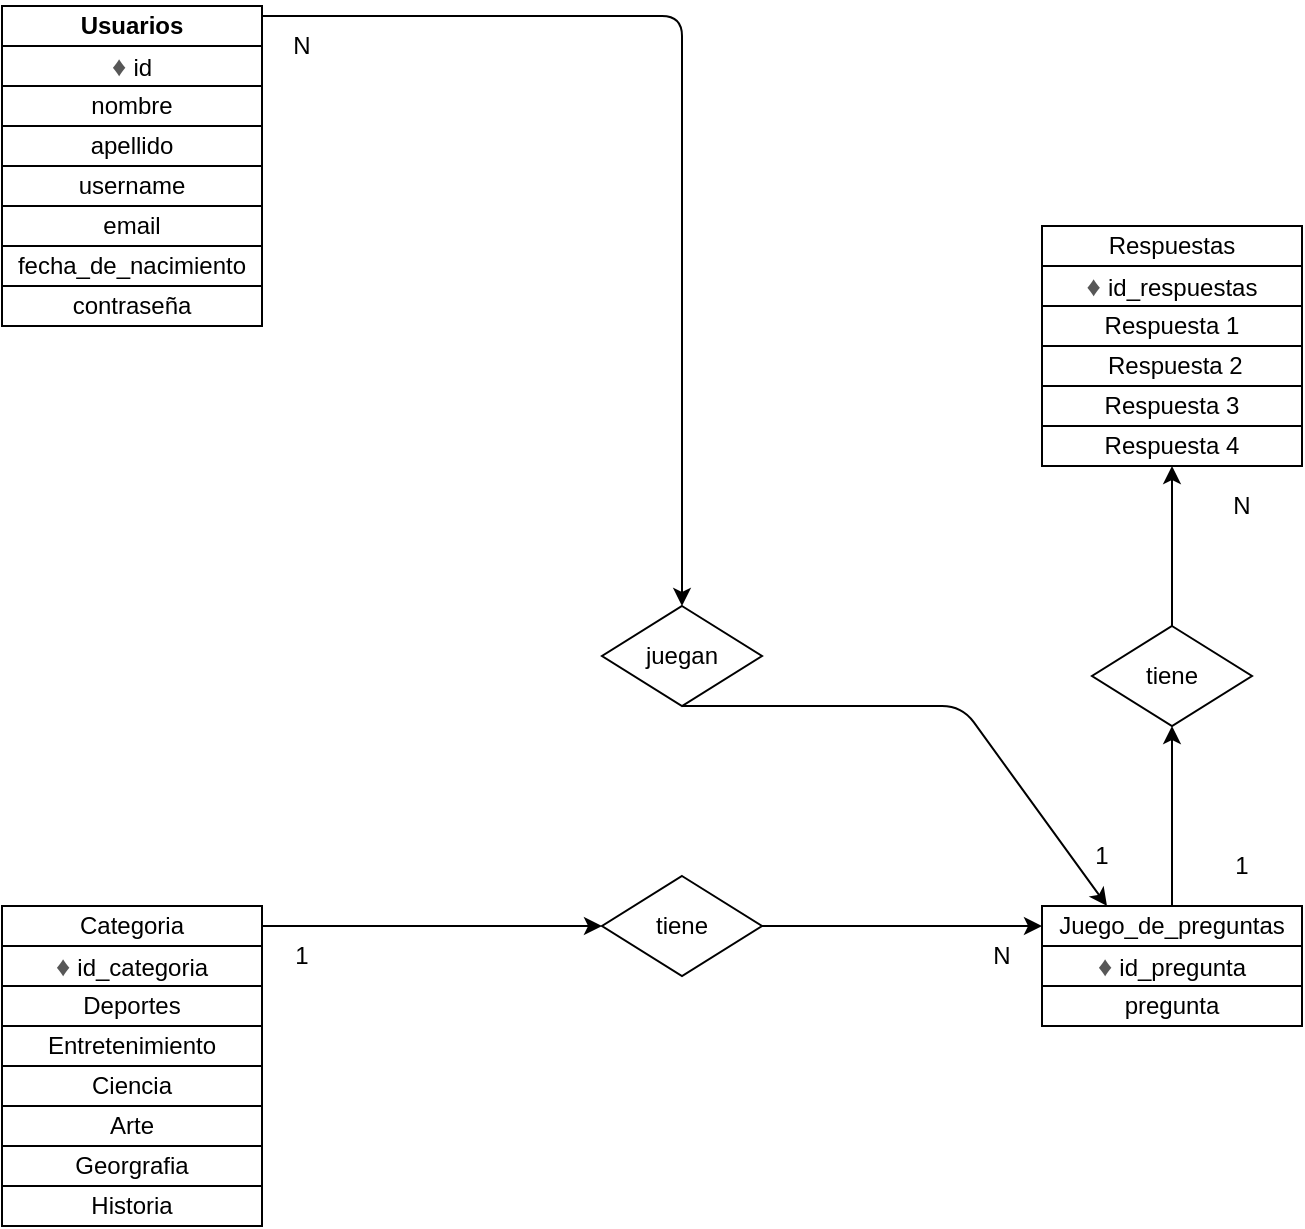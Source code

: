 <mxfile version="12.6.2" type="device"><diagram id="C5RBs43oDa-KdzZeNtuy" name="Page-1"><mxGraphModel dx="1038" dy="499" grid="1" gridSize="10" guides="1" tooltips="1" connect="1" arrows="1" fold="1" page="1" pageScale="1" pageWidth="827" pageHeight="1169" math="0" shadow="0"><root><mxCell id="WIyWlLk6GJQsqaUBKTNV-0"/><mxCell id="WIyWlLk6GJQsqaUBKTNV-1" parent="WIyWlLk6GJQsqaUBKTNV-0"/><mxCell id="Rk0K6Use2tf5xPoz9WEp-2" value="&lt;b&gt;Usuarios&lt;/b&gt;" style="rounded=0;whiteSpace=wrap;html=1;" parent="WIyWlLk6GJQsqaUBKTNV-1" vertex="1"><mxGeometry x="30" y="20" width="130" height="20" as="geometry"/></mxCell><mxCell id="Rk0K6Use2tf5xPoz9WEp-3" value="&lt;span style=&quot;color: rgb(87 , 87 , 87) ; font-family: &amp;#34;lato&amp;#34; , &amp;#34;roboto&amp;#34; , &amp;#34;helvetica&amp;#34; , &amp;#34;helvetica neue&amp;#34; , &amp;#34;arial&amp;#34; , sans-serif ; font-size: 14px ; background-color: rgb(255 , 255 , 255)&quot;&gt;♦&amp;nbsp;&lt;/span&gt;id" style="rounded=0;whiteSpace=wrap;html=1;" parent="WIyWlLk6GJQsqaUBKTNV-1" vertex="1"><mxGeometry x="30" y="40" width="130" height="20" as="geometry"/></mxCell><mxCell id="Rk0K6Use2tf5xPoz9WEp-4" value="nombre" style="rounded=0;whiteSpace=wrap;html=1;" parent="WIyWlLk6GJQsqaUBKTNV-1" vertex="1"><mxGeometry x="30" y="60" width="130" height="20" as="geometry"/></mxCell><mxCell id="Rk0K6Use2tf5xPoz9WEp-5" value="apellido" style="rounded=0;whiteSpace=wrap;html=1;" parent="WIyWlLk6GJQsqaUBKTNV-1" vertex="1"><mxGeometry x="30" y="80" width="130" height="20" as="geometry"/></mxCell><mxCell id="Rk0K6Use2tf5xPoz9WEp-6" value="username" style="rounded=0;whiteSpace=wrap;html=1;" parent="WIyWlLk6GJQsqaUBKTNV-1" vertex="1"><mxGeometry x="30" y="100" width="130" height="20" as="geometry"/></mxCell><mxCell id="Rk0K6Use2tf5xPoz9WEp-7" value="email" style="rounded=0;whiteSpace=wrap;html=1;" parent="WIyWlLk6GJQsqaUBKTNV-1" vertex="1"><mxGeometry x="30" y="120" width="130" height="20" as="geometry"/></mxCell><mxCell id="Rk0K6Use2tf5xPoz9WEp-8" value="fecha_de_nacimiento" style="rounded=0;whiteSpace=wrap;html=1;" parent="WIyWlLk6GJQsqaUBKTNV-1" vertex="1"><mxGeometry x="30" y="140" width="130" height="20" as="geometry"/></mxCell><mxCell id="Rk0K6Use2tf5xPoz9WEp-12" value="contraseña" style="rounded=0;whiteSpace=wrap;html=1;" parent="WIyWlLk6GJQsqaUBKTNV-1" vertex="1"><mxGeometry x="30" y="160" width="130" height="20" as="geometry"/></mxCell><mxCell id="Rk0K6Use2tf5xPoz9WEp-14" value="Categoria" style="rounded=0;whiteSpace=wrap;html=1;" parent="WIyWlLk6GJQsqaUBKTNV-1" vertex="1"><mxGeometry x="30" y="470" width="130" height="20" as="geometry"/></mxCell><mxCell id="Rk0K6Use2tf5xPoz9WEp-15" value="&lt;span style=&quot;color: rgb(87 , 87 , 87) ; font-family: &amp;#34;lato&amp;#34; , &amp;#34;roboto&amp;#34; , &amp;#34;helvetica&amp;#34; , &amp;#34;helvetica neue&amp;#34; , &amp;#34;arial&amp;#34; , sans-serif ; font-size: 14px ; background-color: rgb(255 , 255 , 255)&quot;&gt;♦&amp;nbsp;&lt;/span&gt;id_categoria" style="rounded=0;whiteSpace=wrap;html=1;" parent="WIyWlLk6GJQsqaUBKTNV-1" vertex="1"><mxGeometry x="30" y="490" width="130" height="20" as="geometry"/></mxCell><mxCell id="Rk0K6Use2tf5xPoz9WEp-16" value="Deportes" style="rounded=0;whiteSpace=wrap;html=1;" parent="WIyWlLk6GJQsqaUBKTNV-1" vertex="1"><mxGeometry x="30" y="510" width="130" height="20" as="geometry"/></mxCell><mxCell id="Rk0K6Use2tf5xPoz9WEp-17" value="Entretenimiento" style="rounded=0;whiteSpace=wrap;html=1;" parent="WIyWlLk6GJQsqaUBKTNV-1" vertex="1"><mxGeometry x="30" y="530" width="130" height="20" as="geometry"/></mxCell><mxCell id="Rk0K6Use2tf5xPoz9WEp-18" value="Ciencia" style="rounded=0;whiteSpace=wrap;html=1;" parent="WIyWlLk6GJQsqaUBKTNV-1" vertex="1"><mxGeometry x="30" y="550" width="130" height="20" as="geometry"/></mxCell><mxCell id="Rk0K6Use2tf5xPoz9WEp-19" value="Arte" style="rounded=0;whiteSpace=wrap;html=1;" parent="WIyWlLk6GJQsqaUBKTNV-1" vertex="1"><mxGeometry x="30" y="570" width="130" height="20" as="geometry"/></mxCell><mxCell id="Rk0K6Use2tf5xPoz9WEp-20" value="Georgrafia" style="rounded=0;whiteSpace=wrap;html=1;" parent="WIyWlLk6GJQsqaUBKTNV-1" vertex="1"><mxGeometry x="30" y="590" width="130" height="20" as="geometry"/></mxCell><mxCell id="Rk0K6Use2tf5xPoz9WEp-21" value="Juego_de_preguntas" style="rounded=0;whiteSpace=wrap;html=1;" parent="WIyWlLk6GJQsqaUBKTNV-1" vertex="1"><mxGeometry x="550" y="470" width="130" height="20" as="geometry"/></mxCell><mxCell id="Rk0K6Use2tf5xPoz9WEp-22" value="&lt;span style=&quot;color: rgb(87 , 87 , 87) ; font-family: &amp;#34;lato&amp;#34; , &amp;#34;roboto&amp;#34; , &amp;#34;helvetica&amp;#34; , &amp;#34;helvetica neue&amp;#34; , &amp;#34;arial&amp;#34; , sans-serif ; font-size: 14px ; background-color: rgb(255 , 255 , 255)&quot;&gt;♦&amp;nbsp;&lt;/span&gt;id_pregunta" style="rounded=0;whiteSpace=wrap;html=1;" parent="WIyWlLk6GJQsqaUBKTNV-1" vertex="1"><mxGeometry x="550" y="490" width="130" height="20" as="geometry"/></mxCell><mxCell id="Rk0K6Use2tf5xPoz9WEp-23" value="Respuestas" style="rounded=0;whiteSpace=wrap;html=1;" parent="WIyWlLk6GJQsqaUBKTNV-1" vertex="1"><mxGeometry x="550" y="130" width="130" height="20" as="geometry"/></mxCell><mxCell id="Rk0K6Use2tf5xPoz9WEp-24" value="Respuesta 1" style="rounded=0;whiteSpace=wrap;html=1;" parent="WIyWlLk6GJQsqaUBKTNV-1" vertex="1"><mxGeometry x="550" y="170" width="130" height="20" as="geometry"/></mxCell><mxCell id="Rk0K6Use2tf5xPoz9WEp-25" value="&amp;nbsp;Respuesta 2" style="rounded=0;whiteSpace=wrap;html=1;" parent="WIyWlLk6GJQsqaUBKTNV-1" vertex="1"><mxGeometry x="550" y="190" width="130" height="20" as="geometry"/></mxCell><mxCell id="Rk0K6Use2tf5xPoz9WEp-26" value="Respuesta 3" style="rounded=0;whiteSpace=wrap;html=1;" parent="WIyWlLk6GJQsqaUBKTNV-1" vertex="1"><mxGeometry x="550" y="210" width="130" height="20" as="geometry"/></mxCell><mxCell id="Rk0K6Use2tf5xPoz9WEp-27" value="Respuesta 4" style="rounded=0;whiteSpace=wrap;html=1;" parent="WIyWlLk6GJQsqaUBKTNV-1" vertex="1"><mxGeometry x="550" y="230" width="130" height="20" as="geometry"/></mxCell><mxCell id="Rk0K6Use2tf5xPoz9WEp-28" value="" style="endArrow=classic;html=1;exitX=1;exitY=0.5;exitDx=0;exitDy=0;entryX=0;entryY=0.5;entryDx=0;entryDy=0;" parent="WIyWlLk6GJQsqaUBKTNV-1" source="Rk0K6Use2tf5xPoz9WEp-14" target="Rk0K6Use2tf5xPoz9WEp-31" edge="1"><mxGeometry width="50" height="50" relative="1" as="geometry"><mxPoint x="30" y="680" as="sourcePoint"/><mxPoint x="270" y="440" as="targetPoint"/></mxGeometry></mxCell><mxCell id="Rk0K6Use2tf5xPoz9WEp-29" value="1" style="text;html=1;strokeColor=none;fillColor=none;align=center;verticalAlign=middle;whiteSpace=wrap;rounded=0;" parent="WIyWlLk6GJQsqaUBKTNV-1" vertex="1"><mxGeometry x="160" y="485" width="40" height="20" as="geometry"/></mxCell><mxCell id="Rk0K6Use2tf5xPoz9WEp-30" value="N" style="text;html=1;strokeColor=none;fillColor=none;align=center;verticalAlign=middle;whiteSpace=wrap;rounded=0;" parent="WIyWlLk6GJQsqaUBKTNV-1" vertex="1"><mxGeometry x="510" y="485" width="40" height="20" as="geometry"/></mxCell><mxCell id="Rk0K6Use2tf5xPoz9WEp-31" value="tiene" style="rhombus;whiteSpace=wrap;html=1;" parent="WIyWlLk6GJQsqaUBKTNV-1" vertex="1"><mxGeometry x="330" y="455" width="80" height="50" as="geometry"/></mxCell><mxCell id="Rk0K6Use2tf5xPoz9WEp-32" value="" style="endArrow=classic;html=1;entryX=0;entryY=0.5;entryDx=0;entryDy=0;" parent="WIyWlLk6GJQsqaUBKTNV-1" target="Rk0K6Use2tf5xPoz9WEp-21" edge="1"><mxGeometry width="50" height="50" relative="1" as="geometry"><mxPoint x="410" y="480" as="sourcePoint"/><mxPoint x="460" y="430" as="targetPoint"/></mxGeometry></mxCell><mxCell id="Rk0K6Use2tf5xPoz9WEp-33" value="tiene" style="rhombus;whiteSpace=wrap;html=1;" parent="WIyWlLk6GJQsqaUBKTNV-1" vertex="1"><mxGeometry x="575" y="330" width="80" height="50" as="geometry"/></mxCell><mxCell id="Rk0K6Use2tf5xPoz9WEp-34" value="" style="endArrow=classic;html=1;entryX=0.5;entryY=1;entryDx=0;entryDy=0;exitX=0.5;exitY=0;exitDx=0;exitDy=0;" parent="WIyWlLk6GJQsqaUBKTNV-1" source="Rk0K6Use2tf5xPoz9WEp-21" target="Rk0K6Use2tf5xPoz9WEp-33" edge="1"><mxGeometry width="50" height="50" relative="1" as="geometry"><mxPoint x="620" y="470" as="sourcePoint"/><mxPoint x="670" y="420" as="targetPoint"/></mxGeometry></mxCell><mxCell id="Rk0K6Use2tf5xPoz9WEp-35" value="" style="endArrow=classic;html=1;exitX=0.5;exitY=0;exitDx=0;exitDy=0;entryX=0.5;entryY=1;entryDx=0;entryDy=0;" parent="WIyWlLk6GJQsqaUBKTNV-1" source="Rk0K6Use2tf5xPoz9WEp-33" target="Rk0K6Use2tf5xPoz9WEp-27" edge="1"><mxGeometry width="50" height="50" relative="1" as="geometry"><mxPoint x="30" y="680" as="sourcePoint"/><mxPoint x="80" y="630" as="targetPoint"/></mxGeometry></mxCell><mxCell id="Rk0K6Use2tf5xPoz9WEp-36" value="1" style="text;html=1;strokeColor=none;fillColor=none;align=center;verticalAlign=middle;whiteSpace=wrap;rounded=0;" parent="WIyWlLk6GJQsqaUBKTNV-1" vertex="1"><mxGeometry x="630" y="440" width="40" height="20" as="geometry"/></mxCell><mxCell id="Rk0K6Use2tf5xPoz9WEp-37" value="N" style="text;html=1;strokeColor=none;fillColor=none;align=center;verticalAlign=middle;whiteSpace=wrap;rounded=0;" parent="WIyWlLk6GJQsqaUBKTNV-1" vertex="1"><mxGeometry x="630" y="260" width="40" height="20" as="geometry"/></mxCell><mxCell id="Rk0K6Use2tf5xPoz9WEp-40" value="juegan" style="rhombus;whiteSpace=wrap;html=1;" parent="WIyWlLk6GJQsqaUBKTNV-1" vertex="1"><mxGeometry x="330" y="320" width="80" height="50" as="geometry"/></mxCell><mxCell id="Rk0K6Use2tf5xPoz9WEp-41" value="" style="endArrow=classic;html=1;entryX=0.5;entryY=0;entryDx=0;entryDy=0;exitX=1;exitY=0.25;exitDx=0;exitDy=0;" parent="WIyWlLk6GJQsqaUBKTNV-1" source="Rk0K6Use2tf5xPoz9WEp-2" target="Rk0K6Use2tf5xPoz9WEp-40" edge="1"><mxGeometry width="50" height="50" relative="1" as="geometry"><mxPoint x="95" y="182" as="sourcePoint"/><mxPoint x="80" y="630" as="targetPoint"/><Array as="points"><mxPoint x="370" y="25"/></Array></mxGeometry></mxCell><mxCell id="Rk0K6Use2tf5xPoz9WEp-42" value="" style="endArrow=classic;html=1;exitX=0.5;exitY=1;exitDx=0;exitDy=0;entryX=0.25;entryY=0;entryDx=0;entryDy=0;" parent="WIyWlLk6GJQsqaUBKTNV-1" source="Rk0K6Use2tf5xPoz9WEp-40" target="Rk0K6Use2tf5xPoz9WEp-21" edge="1"><mxGeometry width="50" height="50" relative="1" as="geometry"><mxPoint x="30" y="680" as="sourcePoint"/><mxPoint x="80" y="630" as="targetPoint"/><Array as="points"><mxPoint x="510" y="370"/></Array></mxGeometry></mxCell><mxCell id="Rk0K6Use2tf5xPoz9WEp-43" value="N" style="text;html=1;strokeColor=none;fillColor=none;align=center;verticalAlign=middle;whiteSpace=wrap;rounded=0;" parent="WIyWlLk6GJQsqaUBKTNV-1" vertex="1"><mxGeometry x="160" y="30" width="40" height="20" as="geometry"/></mxCell><mxCell id="Rk0K6Use2tf5xPoz9WEp-44" value="1" style="text;html=1;strokeColor=none;fillColor=none;align=center;verticalAlign=middle;whiteSpace=wrap;rounded=0;" parent="WIyWlLk6GJQsqaUBKTNV-1" vertex="1"><mxGeometry x="560" y="435" width="40" height="20" as="geometry"/></mxCell><mxCell id="Rk0K6Use2tf5xPoz9WEp-48" value="pregunta" style="rounded=0;whiteSpace=wrap;html=1;" parent="WIyWlLk6GJQsqaUBKTNV-1" vertex="1"><mxGeometry x="550" y="510" width="130" height="20" as="geometry"/></mxCell><mxCell id="Rk0K6Use2tf5xPoz9WEp-49" value="&lt;span style=&quot;color: rgb(87 , 87 , 87) ; font-family: &amp;#34;lato&amp;#34; , &amp;#34;roboto&amp;#34; , &amp;#34;helvetica&amp;#34; , &amp;#34;helvetica neue&amp;#34; , &amp;#34;arial&amp;#34; , sans-serif ; font-size: 14px ; background-color: rgb(255 , 255 , 255)&quot;&gt;♦&amp;nbsp;&lt;/span&gt;id_respuestas" style="rounded=0;whiteSpace=wrap;html=1;" parent="WIyWlLk6GJQsqaUBKTNV-1" vertex="1"><mxGeometry x="550" y="150" width="130" height="20" as="geometry"/></mxCell><mxCell id="Rk0K6Use2tf5xPoz9WEp-50" value="Historia" style="rounded=0;whiteSpace=wrap;html=1;" parent="WIyWlLk6GJQsqaUBKTNV-1" vertex="1"><mxGeometry x="30" y="610" width="130" height="20" as="geometry"/></mxCell></root></mxGraphModel></diagram></mxfile>